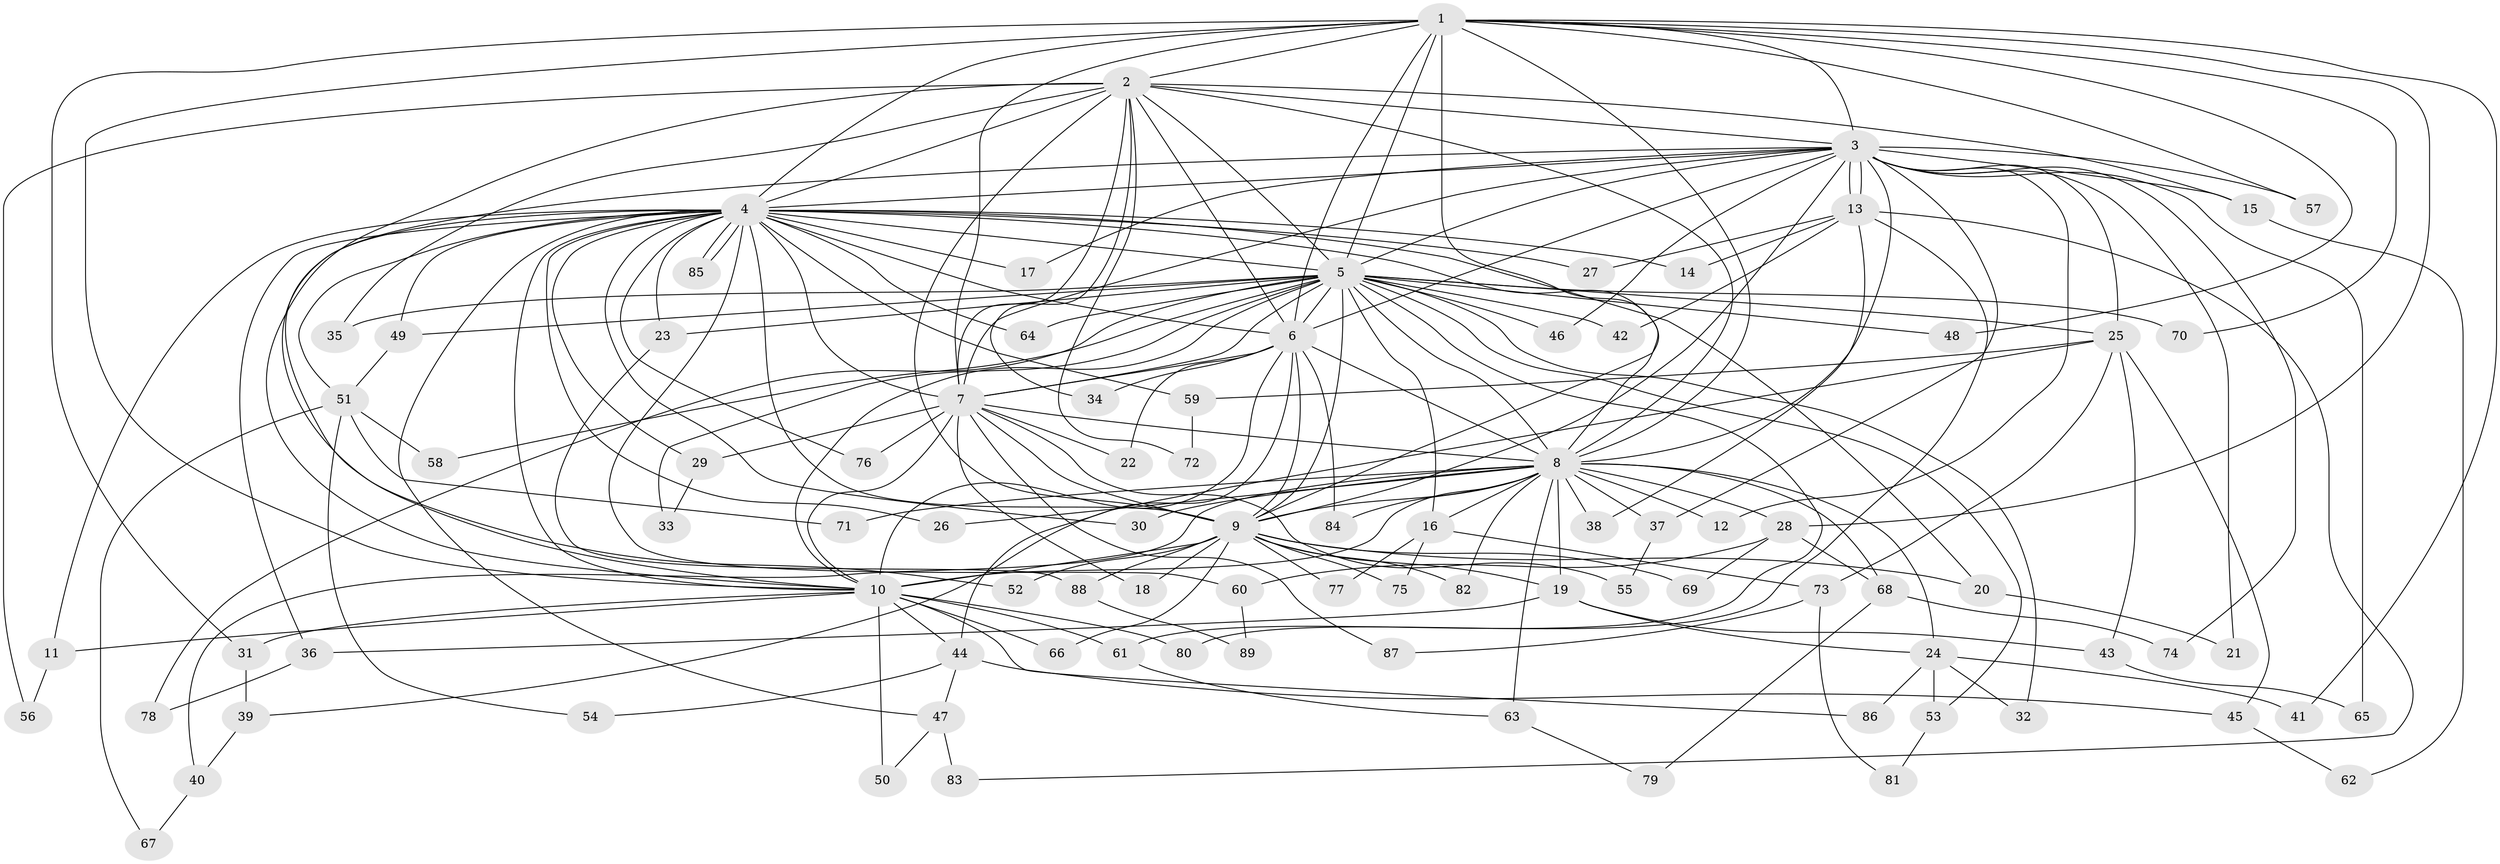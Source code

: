 // Generated by graph-tools (version 1.1) at 2025/49/03/09/25 03:49:32]
// undirected, 89 vertices, 203 edges
graph export_dot {
graph [start="1"]
  node [color=gray90,style=filled];
  1;
  2;
  3;
  4;
  5;
  6;
  7;
  8;
  9;
  10;
  11;
  12;
  13;
  14;
  15;
  16;
  17;
  18;
  19;
  20;
  21;
  22;
  23;
  24;
  25;
  26;
  27;
  28;
  29;
  30;
  31;
  32;
  33;
  34;
  35;
  36;
  37;
  38;
  39;
  40;
  41;
  42;
  43;
  44;
  45;
  46;
  47;
  48;
  49;
  50;
  51;
  52;
  53;
  54;
  55;
  56;
  57;
  58;
  59;
  60;
  61;
  62;
  63;
  64;
  65;
  66;
  67;
  68;
  69;
  70;
  71;
  72;
  73;
  74;
  75;
  76;
  77;
  78;
  79;
  80;
  81;
  82;
  83;
  84;
  85;
  86;
  87;
  88;
  89;
  1 -- 2;
  1 -- 3;
  1 -- 4;
  1 -- 5;
  1 -- 6;
  1 -- 7;
  1 -- 8;
  1 -- 9;
  1 -- 10;
  1 -- 28;
  1 -- 31;
  1 -- 41;
  1 -- 48;
  1 -- 57;
  1 -- 70;
  2 -- 3;
  2 -- 4;
  2 -- 5;
  2 -- 6;
  2 -- 7;
  2 -- 8;
  2 -- 9;
  2 -- 10;
  2 -- 15;
  2 -- 34;
  2 -- 35;
  2 -- 56;
  2 -- 72;
  3 -- 4;
  3 -- 5;
  3 -- 6;
  3 -- 7;
  3 -- 8;
  3 -- 9;
  3 -- 10;
  3 -- 12;
  3 -- 13;
  3 -- 13;
  3 -- 15;
  3 -- 17;
  3 -- 21;
  3 -- 25;
  3 -- 37;
  3 -- 46;
  3 -- 57;
  3 -- 65;
  3 -- 74;
  4 -- 5;
  4 -- 6;
  4 -- 7;
  4 -- 8;
  4 -- 9;
  4 -- 10;
  4 -- 11;
  4 -- 14;
  4 -- 17;
  4 -- 20;
  4 -- 23;
  4 -- 26;
  4 -- 27;
  4 -- 29;
  4 -- 30;
  4 -- 36;
  4 -- 47;
  4 -- 49;
  4 -- 51;
  4 -- 52;
  4 -- 59;
  4 -- 60;
  4 -- 64;
  4 -- 76;
  4 -- 85;
  4 -- 85;
  5 -- 6;
  5 -- 7;
  5 -- 8;
  5 -- 9;
  5 -- 10;
  5 -- 16;
  5 -- 23;
  5 -- 25;
  5 -- 32;
  5 -- 33;
  5 -- 35;
  5 -- 42;
  5 -- 46;
  5 -- 48;
  5 -- 49;
  5 -- 53;
  5 -- 58;
  5 -- 61;
  5 -- 64;
  5 -- 70;
  5 -- 78;
  6 -- 7;
  6 -- 8;
  6 -- 9;
  6 -- 10;
  6 -- 22;
  6 -- 34;
  6 -- 44;
  6 -- 84;
  7 -- 8;
  7 -- 9;
  7 -- 10;
  7 -- 18;
  7 -- 22;
  7 -- 29;
  7 -- 55;
  7 -- 76;
  7 -- 87;
  8 -- 9;
  8 -- 10;
  8 -- 12;
  8 -- 16;
  8 -- 19;
  8 -- 24;
  8 -- 26;
  8 -- 28;
  8 -- 30;
  8 -- 37;
  8 -- 38;
  8 -- 40;
  8 -- 63;
  8 -- 68;
  8 -- 71;
  8 -- 82;
  8 -- 84;
  9 -- 10;
  9 -- 18;
  9 -- 19;
  9 -- 20;
  9 -- 52;
  9 -- 66;
  9 -- 69;
  9 -- 75;
  9 -- 77;
  9 -- 82;
  9 -- 88;
  10 -- 11;
  10 -- 31;
  10 -- 44;
  10 -- 50;
  10 -- 61;
  10 -- 66;
  10 -- 80;
  10 -- 86;
  11 -- 56;
  13 -- 14;
  13 -- 27;
  13 -- 38;
  13 -- 42;
  13 -- 80;
  13 -- 83;
  15 -- 62;
  16 -- 73;
  16 -- 75;
  16 -- 77;
  19 -- 24;
  19 -- 36;
  19 -- 43;
  20 -- 21;
  23 -- 88;
  24 -- 32;
  24 -- 41;
  24 -- 53;
  24 -- 86;
  25 -- 39;
  25 -- 43;
  25 -- 45;
  25 -- 59;
  25 -- 73;
  28 -- 60;
  28 -- 68;
  28 -- 69;
  29 -- 33;
  31 -- 39;
  36 -- 78;
  37 -- 55;
  39 -- 40;
  40 -- 67;
  43 -- 65;
  44 -- 45;
  44 -- 47;
  44 -- 54;
  45 -- 62;
  47 -- 50;
  47 -- 83;
  49 -- 51;
  51 -- 54;
  51 -- 58;
  51 -- 67;
  51 -- 71;
  53 -- 81;
  59 -- 72;
  60 -- 89;
  61 -- 63;
  63 -- 79;
  68 -- 74;
  68 -- 79;
  73 -- 81;
  73 -- 87;
  88 -- 89;
}

